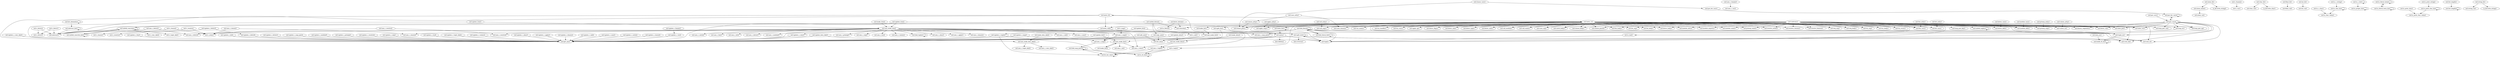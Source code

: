 digraph cerl {
  "cerl:abstract_list/1" -> "cerl:abstract/1";
  "cerl:abstract_list/1" -> "cerl:abstract_list/1";
  "cerl:add_ann/2" -> "cerl:get_ann/1";
  "cerl:add_ann/2" -> "cerl:set_ann/2";
  "cerl:ann_c_bitstr/5" -> "cerl:abstract/1";
  "cerl:ann_c_bitstr/5" -> "cerl:ann_c_bitstr/6";
  "cerl:ann_c_clause/3" -> "cerl:ann_c_clause/4";
  "cerl:ann_c_clause/3" -> "cerl:c_atom/1";
  "cerl:ann_c_fname/3" -> "cerl:ann_c_var/2";
  "cerl:ann_c_map/2" -> "cerl:ann_c_map/3";
  "cerl:ann_c_map/3" -> "cerl:fold_map_pairs/3";
  "cerl:ann_c_receive/2" -> "cerl:ann_c_receive/4";
  "cerl:ann_c_receive/2" -> "cerl:c_atom/1";
  "cerl:ann_c_tuple/2" -> "cerl:is_lit_list/1";
  "cerl:ann_c_tuple/2" -> "cerl:lit_list_vals/1";
  "cerl:ann_make_data/3" -> "cerl:ann_c_cons/3";
  "cerl:ann_make_data/3" -> "cerl:ann_c_tuple/2";
  "cerl:ann_make_data_skel/3" -> "cerl:ann_c_cons_skel/3";
  "cerl:ann_make_data_skel/3" -> "cerl:ann_c_tuple_skel/2";
  "cerl:ann_make_list/2" -> "cerl:ann_make_list/3";
  "cerl:ann_make_list/3" -> "cerl:ann_c_cons/3";
  "cerl:ann_make_list/3" -> "cerl:ann_c_nil/1";
  "cerl:ann_make_list/3" -> "cerl:make_list/2";
  "cerl:ann_make_tree/3" -> "cerl:ann_c_alias/3";
  "cerl:ann_make_tree/3" -> "cerl:ann_c_apply/3";
  "cerl:ann_make_tree/3" -> "cerl:ann_c_binary/2";
  "cerl:ann_make_tree/3" -> "cerl:ann_c_bitstr/6";
  "cerl:ann_make_tree/3" -> "cerl:ann_c_call/4";
  "cerl:ann_make_tree/3" -> "cerl:ann_c_case/3";
  "cerl:ann_make_tree/3" -> "cerl:ann_c_catch/2";
  "cerl:ann_make_tree/3" -> "cerl:ann_c_clause/4";
  "cerl:ann_make_tree/3" -> "cerl:ann_c_cons/3";
  "cerl:ann_make_tree/3" -> "cerl:ann_c_fun/3";
  "cerl:ann_make_tree/3" -> "cerl:ann_c_let/4";
  "cerl:ann_make_tree/3" -> "cerl:ann_c_letrec/3";
  "cerl:ann_make_tree/3" -> "cerl:ann_c_map/2";
  "cerl:ann_make_tree/3" -> "cerl:ann_c_map/3";
  "cerl:ann_make_tree/3" -> "cerl:ann_c_map_pair/4";
  "cerl:ann_make_tree/3" -> "cerl:ann_c_module/5";
  "cerl:ann_make_tree/3" -> "cerl:ann_c_primop/3";
  "cerl:ann_make_tree/3" -> "cerl:ann_c_receive/4";
  "cerl:ann_make_tree/3" -> "cerl:ann_c_seq/3";
  "cerl:ann_make_tree/3" -> "cerl:ann_c_try/6";
  "cerl:ann_make_tree/3" -> "cerl:ann_c_tuple/2";
  "cerl:ann_make_tree/3" -> "cerl:ann_c_values/2";
  "cerl:ann_make_tree/3" -> "cerl:fold_tuples/1";
  "cerl:apply_arity/1" -> "cerl:apply_args/1";
  "cerl:atom_lit/1" -> "cerl:atom_name/1";
  "cerl:atom_lit/1" -> "io_lib:write_string/2";
  "cerl:atom_name/1" -> "cerl:atom_val/1";
  "cerl:bitstr_bitsize/1" -> "cerl:concrete/1";
  "cerl:bitstr_bitsize/1" -> "cerl:is_literal/1";
  "cerl:c_bitstr/3" -> "cerl:abstract/1";
  "cerl:c_bitstr/3" -> "cerl:c_bitstr/5";
  "cerl:c_bitstr/4" -> "cerl:abstract/1";
  "cerl:c_bitstr/4" -> "cerl:c_bitstr/5";
  "cerl:c_clause/2" -> "cerl:c_atom/1";
  "cerl:c_clause/2" -> "cerl:c_clause/3";
  "cerl:c_fname/2" -> "cerl:c_var/1";
  "cerl:c_map/1" -> "cerl:ann_c_map/2";
  "cerl:c_receive/1" -> "cerl:c_atom/1";
  "cerl:c_receive/1" -> "cerl:c_receive/3";
  "cerl:c_tuple/1" -> "cerl:is_lit_list/1";
  "cerl:c_tuple/1" -> "cerl:lit_list_vals/1";
  "cerl:call_arity/1" -> "cerl:call_args/1";
  "cerl:case_arity/1" -> "cerl:case_clauses/1";
  "cerl:case_arity/1" -> "cerl:clause_arity/1";
  "cerl:char_lit/1" -> "cerl:char_val/1";
  "cerl:char_lit/1" -> "io_lib:write_char/1";
  "cerl:clause_arity/1" -> "cerl:clause_pats/1";
  "cerl:clause_vars/1" -> "cerl:clause_pats/1";
  "cerl:clause_vars/1" -> "cerl:pat_list_vars/1";
  "cerl:copy_ann/2" -> "cerl:get_ann/1";
  "cerl:copy_ann/2" -> "cerl:set_ann/2";
  "cerl:data_es/1" -> "cerl:make_lit_list/1";
  "cerl:float_lit/1" -> "cerl:float_val/1";
  "cerl:fold_literal/1" -> "cerl:cons_hd/1";
  "cerl:fold_literal/1" -> "cerl:cons_tl/1";
  "cerl:fold_literal/1" -> "cerl:fold_literal/1";
  "cerl:fold_literal/1" -> "cerl:fold_literal_list/1";
  "cerl:fold_literal/1" -> "cerl:tuple_es/1";
  "cerl:fold_literal/1" -> "cerl:type/1";
  "cerl:fold_literal/1" -> "cerl:update_c_cons/3";
  "cerl:fold_literal/1" -> "cerl:update_c_tuple/2";
  "cerl:fold_literal_list/1" -> "cerl:fold_literal/1";
  "cerl:fold_literal_list/1" -> "cerl:fold_literal_list/1";
  "cerl:fold_map_pairs/3" -> "cerl:fold_map_pairs/3";
  "cerl:fold_map_pairs/3" -> "cerl:is_lit_list/1";
  "cerl:fold_map_pairs/3" -> "cerl:lit_list_vals/1";
  "cerl:fold_tuples/1" -> "cerl:fold_tuples/1";
  "cerl:fun_arity/1" -> "cerl:fun_vars/1";
  "cerl:int_lit/1" -> "cerl:int_val/1";
  "cerl:is_c_char/1" -> "cerl:is_char_value/1";
  "cerl:is_c_list/1" -> "cerl:is_c_list/1";
  "cerl:is_c_list/1" -> "cerl:is_proper_list/1";
  "cerl:is_c_string/1" -> "cerl:is_char_list/1";
  "cerl:is_char_list/1" -> "cerl:is_char_list/1";
  "cerl:is_char_list/1" -> "cerl:is_char_value/1";
  "cerl:is_leaf/1" -> "cerl:type/1";
  "cerl:is_lit_list/1" -> "cerl:is_lit_list/1";
  "cerl:is_literal_term/1" -> "cerl:is_literal_term/1";
  "cerl:is_literal_term/1" -> "cerl:is_literal_term_list/1";
  "cerl:is_literal_term_list/1" -> "cerl:is_literal_term/1";
  "cerl:is_literal_term_list/1" -> "cerl:is_literal_term_list/1";
  "cerl:is_print_char/1" -> "cerl:is_print_char_value/1";
  "cerl:is_print_char_list/1" -> "cerl:is_print_char_list/1";
  "cerl:is_print_char_list/1" -> "cerl:is_print_char_value/1";
  "cerl:is_print_string/1" -> "cerl:is_print_char_list/1";
  "cerl:is_proper_list/1" -> "cerl:is_proper_list/1";
  "cerl:let_arity/1" -> "cerl:let_vars/1";
  "cerl:letrec_vars/1" -> "cerl:letrec_defs/1";
  "cerl:list_elements/1" -> "cerl:abstract_list/1";
  "cerl:list_elements/1" -> "cerl:list_elements/1";
  "cerl:list_length/1" -> "cerl:list_length/2";
  "cerl:list_length/2" -> "cerl:list_length/2";
  "cerl:lit_list_vals/1" -> "cerl:lit_list_vals/1";
  "cerl:make_data/2" -> "cerl:ann_make_data/3";
  "cerl:make_data_skel/2" -> "cerl:ann_make_data_skel/3";
  "cerl:make_list/1" -> "cerl:ann_make_list/2";
  "cerl:make_list/2" -> "cerl:ann_make_list/3";
  "cerl:make_lit_list/1" -> "cerl:make_lit_list/1";
  "cerl:make_tree/2" -> "cerl:ann_make_tree/3";
  "cerl:map_es/1" -> "cerl:ann_c_map_pair/4";
  "cerl:meta/1" -> "cerl:get_ann/1";
  "cerl:meta/1" -> "cerl:meta_0/2";
  "cerl:meta/1" -> "cerl:set_ann/2";
  "cerl:meta/1" -> "cerl:type/1";
  "cerl:meta/1" -> "lists:delete/2";
  "cerl:meta_0/2" -> "cerl:abstract/1";
  "cerl:meta_0/2" -> "cerl:get_ann/1";
  "cerl:meta_0/2" -> "cerl:meta_1/2";
  "cerl:meta_0/2" -> "cerl:meta_call/2";
  "cerl:meta_1/2" -> "cerl:abstract/1";
  "cerl:meta_1/2" -> "cerl:alias_pat/1";
  "cerl:meta_1/2" -> "cerl:alias_var/1";
  "cerl:meta_1/2" -> "cerl:apply_args/1";
  "cerl:meta_1/2" -> "cerl:apply_op/1";
  "cerl:meta_1/2" -> "cerl:binary_segments/1";
  "cerl:meta_1/2" -> "cerl:bitstr_flags/1";
  "cerl:meta_1/2" -> "cerl:bitstr_size/1";
  "cerl:meta_1/2" -> "cerl:bitstr_type/1";
  "cerl:meta_1/2" -> "cerl:bitstr_unit/1";
  "cerl:meta_1/2" -> "cerl:bitstr_val/1";
  "cerl:meta_1/2" -> "cerl:c_tuple/1";
  "cerl:meta_1/2" -> "cerl:call_args/1";
  "cerl:meta_1/2" -> "cerl:call_module/1";
  "cerl:meta_1/2" -> "cerl:call_name/1";
  "cerl:meta_1/2" -> "cerl:case_arg/1";
  "cerl:meta_1/2" -> "cerl:case_clauses/1";
  "cerl:meta_1/2" -> "cerl:catch_body/1";
  "cerl:meta_1/2" -> "cerl:clause_body/1";
  "cerl:meta_1/2" -> "cerl:clause_guard/1";
  "cerl:meta_1/2" -> "cerl:clause_pats/1";
  "cerl:meta_1/2" -> "cerl:concrete/1";
  "cerl:meta_1/2" -> "cerl:fun_body/1";
  "cerl:meta_1/2" -> "cerl:fun_vars/1";
  "cerl:meta_1/2" -> "cerl:let_arg/1";
  "cerl:meta_1/2" -> "cerl:let_body/1";
  "cerl:meta_1/2" -> "cerl:let_vars/1";
  "cerl:meta_1/2" -> "cerl:letrec_body/1";
  "cerl:meta_1/2" -> "cerl:letrec_defs/1";
  "cerl:meta_1/2" -> "cerl:make_list/1";
  "cerl:meta_1/2" -> "cerl:meta/1";
  "cerl:meta_1/2" -> "cerl:meta_call/2";
  "cerl:meta_1/2" -> "cerl:meta_list/1";
  "cerl:meta_1/2" -> "cerl:module_attrs/1";
  "cerl:meta_1/2" -> "cerl:module_defs/1";
  "cerl:meta_1/2" -> "cerl:module_exports/1";
  "cerl:meta_1/2" -> "cerl:module_name/1";
  "cerl:meta_1/2" -> "cerl:primop_args/1";
  "cerl:meta_1/2" -> "cerl:primop_name/1";
  "cerl:meta_1/2" -> "cerl:receive_action/1";
  "cerl:meta_1/2" -> "cerl:receive_clauses/1";
  "cerl:meta_1/2" -> "cerl:receive_timeout/1";
  "cerl:meta_1/2" -> "cerl:seq_arg/1";
  "cerl:meta_1/2" -> "cerl:seq_body/1";
  "cerl:meta_1/2" -> "cerl:split_list/1";
  "cerl:meta_1/2" -> "cerl:try_arg/1";
  "cerl:meta_1/2" -> "cerl:try_body/1";
  "cerl:meta_1/2" -> "cerl:try_evars/1";
  "cerl:meta_1/2" -> "cerl:try_handler/1";
  "cerl:meta_1/2" -> "cerl:try_vars/1";
  "cerl:meta_1/2" -> "cerl:tuple_es/1";
  "cerl:meta_1/2" -> "cerl:values_es/1";
  "cerl:meta_1/2" -> "cerl:var_name/1";
  "cerl:meta_call/2" -> "cerl:c_atom/1";
  "cerl:meta_call/2" -> "cerl:c_call/3";
  "cerl:meta_list/1" -> "cerl:meta/1";
  "cerl:meta_list/1" -> "cerl:meta_list/1";
  "cerl:module_vars/1" -> "cerl:module_defs/1";
  "cerl:pat_list_vars/1" -> "cerl:pat_list_vars/2";
  "cerl:pat_list_vars/2" -> "cerl:pat_list_vars/2";
  "cerl:pat_list_vars/2" -> "cerl:pat_vars/2";
  "cerl:pat_vars/1" -> "cerl:pat_vars/2";
  "cerl:pat_vars/2" -> "cerl:alias_pat/1";
  "cerl:pat_vars/2" -> "cerl:alias_var/1";
  "cerl:pat_vars/2" -> "cerl:binary_segments/1";
  "cerl:pat_vars/2" -> "cerl:bitstr_val/1";
  "cerl:pat_vars/2" -> "cerl:cons_hd/1";
  "cerl:pat_vars/2" -> "cerl:cons_tl/1";
  "cerl:pat_vars/2" -> "cerl:map_es/1";
  "cerl:pat_vars/2" -> "cerl:map_pair_op/1";
  "cerl:pat_vars/2" -> "cerl:map_pair_val/1";
  "cerl:pat_vars/2" -> "cerl:pat_list_vars/2";
  "cerl:pat_vars/2" -> "cerl:pat_vars/2";
  "cerl:pat_vars/2" -> "cerl:tuple_es/1";
  "cerl:pat_vars/2" -> "cerl:type/1";
  "cerl:primop_arity/1" -> "cerl:primop_args/1";
  "cerl:split_list/1" -> "cerl:set_ann/2";
  "cerl:split_list/1" -> "cerl:split_list/2";
  "cerl:split_list/2" -> "cerl:cons_hd/1";
  "cerl:split_list/2" -> "cerl:cons_tl/1";
  "cerl:split_list/2" -> "cerl:get_ann/1";
  "cerl:split_list/2" -> "cerl:split_list/2";
  "cerl:split_list/2" -> "cerl:type/1";
  "cerl:split_list/2" -> "lists:reverse/1";
  "cerl:string_lit/1" -> "cerl:string_val/1";
  "cerl:string_lit/1" -> "io_lib:write_string/1";
  "cerl:subtrees/1" -> "cerl:alias_pat/1";
  "cerl:subtrees/1" -> "cerl:alias_var/1";
  "cerl:subtrees/1" -> "cerl:apply_args/1";
  "cerl:subtrees/1" -> "cerl:apply_op/1";
  "cerl:subtrees/1" -> "cerl:binary_segments/1";
  "cerl:subtrees/1" -> "cerl:bitstr_flags/1";
  "cerl:subtrees/1" -> "cerl:bitstr_size/1";
  "cerl:subtrees/1" -> "cerl:bitstr_type/1";
  "cerl:subtrees/1" -> "cerl:bitstr_unit/1";
  "cerl:subtrees/1" -> "cerl:bitstr_val/1";
  "cerl:subtrees/1" -> "cerl:call_args/1";
  "cerl:subtrees/1" -> "cerl:call_module/1";
  "cerl:subtrees/1" -> "cerl:call_name/1";
  "cerl:subtrees/1" -> "cerl:case_arg/1";
  "cerl:subtrees/1" -> "cerl:case_clauses/1";
  "cerl:subtrees/1" -> "cerl:catch_body/1";
  "cerl:subtrees/1" -> "cerl:clause_body/1";
  "cerl:subtrees/1" -> "cerl:clause_guard/1";
  "cerl:subtrees/1" -> "cerl:clause_pats/1";
  "cerl:subtrees/1" -> "cerl:cons_hd/1";
  "cerl:subtrees/1" -> "cerl:cons_tl/1";
  "cerl:subtrees/1" -> "cerl:fun_body/1";
  "cerl:subtrees/1" -> "cerl:fun_vars/1";
  "cerl:subtrees/1" -> "cerl:is_leaf/1";
  "cerl:subtrees/1" -> "cerl:let_arg/1";
  "cerl:subtrees/1" -> "cerl:let_body/1";
  "cerl:subtrees/1" -> "cerl:let_vars/1";
  "cerl:subtrees/1" -> "cerl:letrec_body/1";
  "cerl:subtrees/1" -> "cerl:letrec_defs/1";
  "cerl:subtrees/1" -> "cerl:map_es/1";
  "cerl:subtrees/1" -> "cerl:map_pair_key/1";
  "cerl:subtrees/1" -> "cerl:map_pair_op/1";
  "cerl:subtrees/1" -> "cerl:map_pair_val/1";
  "cerl:subtrees/1" -> "cerl:module_attrs/1";
  "cerl:subtrees/1" -> "cerl:module_defs/1";
  "cerl:subtrees/1" -> "cerl:module_exports/1";
  "cerl:subtrees/1" -> "cerl:module_name/1";
  "cerl:subtrees/1" -> "cerl:primop_args/1";
  "cerl:subtrees/1" -> "cerl:primop_name/1";
  "cerl:subtrees/1" -> "cerl:receive_action/1";
  "cerl:subtrees/1" -> "cerl:receive_clauses/1";
  "cerl:subtrees/1" -> "cerl:receive_timeout/1";
  "cerl:subtrees/1" -> "cerl:seq_arg/1";
  "cerl:subtrees/1" -> "cerl:seq_body/1";
  "cerl:subtrees/1" -> "cerl:try_arg/1";
  "cerl:subtrees/1" -> "cerl:try_body/1";
  "cerl:subtrees/1" -> "cerl:try_evars/1";
  "cerl:subtrees/1" -> "cerl:try_handler/1";
  "cerl:subtrees/1" -> "cerl:try_vars/1";
  "cerl:subtrees/1" -> "cerl:tuple_es/1";
  "cerl:subtrees/1" -> "cerl:type/1";
  "cerl:subtrees/1" -> "cerl:unfold_tuples/1";
  "cerl:subtrees/1" -> "cerl:values_es/1";
  "cerl:tuple_es/1" -> "cerl:make_lit_list/1";
  "cerl:unfold_concrete/1" -> "cerl:abstract/1";
  "cerl:unfold_concrete/1" -> "cerl:c_cons_skel/2";
  "cerl:unfold_concrete/1" -> "cerl:c_tuple_skel/1";
  "cerl:unfold_concrete/1" -> "cerl:unfold_concrete/1";
  "cerl:unfold_concrete/1" -> "cerl:unfold_concrete_list/1";
  "cerl:unfold_concrete_list/1" -> "cerl:unfold_concrete/1";
  "cerl:unfold_concrete_list/1" -> "cerl:unfold_concrete_list/1";
  "cerl:unfold_literal/1" -> "cerl:concrete/1";
  "cerl:unfold_literal/1" -> "cerl:copy_ann/2";
  "cerl:unfold_literal/1" -> "cerl:type/1";
  "cerl:unfold_literal/1" -> "cerl:unfold_concrete/1";
  "cerl:unfold_tuples/1" -> "cerl:unfold_tuples/1";
  "cerl:update_c_alias/3" -> "cerl:get_ann/1";
  "cerl:update_c_apply/3" -> "cerl:get_ann/1";
  "cerl:update_c_binary/2" -> "cerl:get_ann/1";
  "cerl:update_c_bitstr/5" -> "cerl:abstract/1";
  "cerl:update_c_bitstr/5" -> "cerl:update_c_bitstr/6";
  "cerl:update_c_bitstr/6" -> "cerl:get_ann/1";
  "cerl:update_c_call/4" -> "cerl:get_ann/1";
  "cerl:update_c_case/3" -> "cerl:get_ann/1";
  "cerl:update_c_catch/2" -> "cerl:get_ann/1";
  "cerl:update_c_clause/4" -> "cerl:get_ann/1";
  "cerl:update_c_cons/3" -> "cerl:get_ann/1";
  "cerl:update_c_cons_skel/3" -> "cerl:get_ann/1";
  "cerl:update_c_fname/3" -> "cerl:update_c_var/2";
  "cerl:update_c_fun/3" -> "cerl:get_ann/1";
  "cerl:update_c_let/4" -> "cerl:get_ann/1";
  "cerl:update_c_letrec/3" -> "cerl:get_ann/1";
  "cerl:update_c_map/3" -> "cerl:ann_c_map/3";
  "cerl:update_c_map/3" -> "cerl:get_ann/1";
  "cerl:update_c_map_pair/4" -> "cerl:get_ann/1";
  "cerl:update_c_module/5" -> "cerl:get_ann/1";
  "cerl:update_c_primop/3" -> "cerl:get_ann/1";
  "cerl:update_c_receive/4" -> "cerl:get_ann/1";
  "cerl:update_c_seq/3" -> "cerl:get_ann/1";
  "cerl:update_c_try/6" -> "cerl:get_ann/1";
  "cerl:update_c_tuple/2" -> "cerl:get_ann/1";
  "cerl:update_c_tuple/2" -> "cerl:is_lit_list/1";
  "cerl:update_c_tuple/2" -> "cerl:lit_list_vals/1";
  "cerl:update_c_tuple_skel/2" -> "cerl:get_ann/1";
  "cerl:update_c_values/2" -> "cerl:get_ann/1";
  "cerl:update_c_var/2" -> "cerl:get_ann/1";
  "cerl:update_data/3" -> "cerl:ann_make_data/3";
  "cerl:update_data/3" -> "cerl:get_ann/1";
  "cerl:update_data_skel/3" -> "cerl:ann_make_data_skel/3";
  "cerl:update_data_skel/3" -> "cerl:get_ann/1";
  "cerl:update_list/2" -> "cerl:ann_make_list/2";
  "cerl:update_list/2" -> "cerl:get_ann/1";
  "cerl:update_list/3" -> "cerl:ann_make_list/3";
  "cerl:update_list/3" -> "cerl:get_ann/1";
  "cerl:update_tree/2" -> "cerl:ann_make_tree/3";
  "cerl:update_tree/2" -> "cerl:get_ann/1";
  "cerl:update_tree/2" -> "cerl:type/1";
  "cerl:update_tree/3" -> "cerl:ann_make_tree/3";
  "cerl:update_tree/3" -> "cerl:get_ann/1";
  "cerl:values_arity/1" -> "cerl:values_es/1";
}

